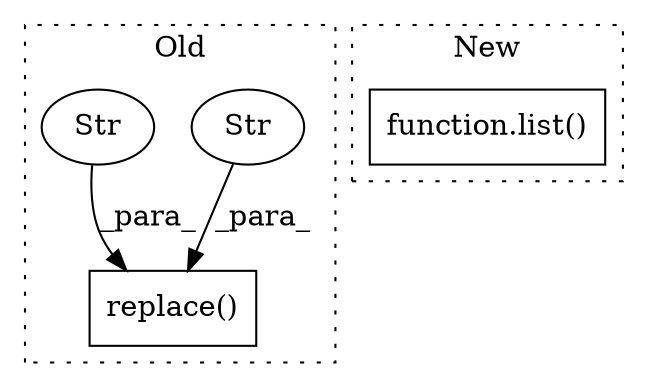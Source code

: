 digraph G {
subgraph cluster0 {
1 [label="replace()" a="75" s="506,580" l="61,1" shape="box"];
3 [label="Str" a="66" s="567" l="7" shape="ellipse"];
4 [label="Str" a="66" s="576" l="4" shape="ellipse"];
label = "Old";
style="dotted";
}
subgraph cluster1 {
2 [label="function.list()" a="75" s="1466,1483" l="5,1" shape="box"];
label = "New";
style="dotted";
}
3 -> 1 [label="_para_"];
4 -> 1 [label="_para_"];
}